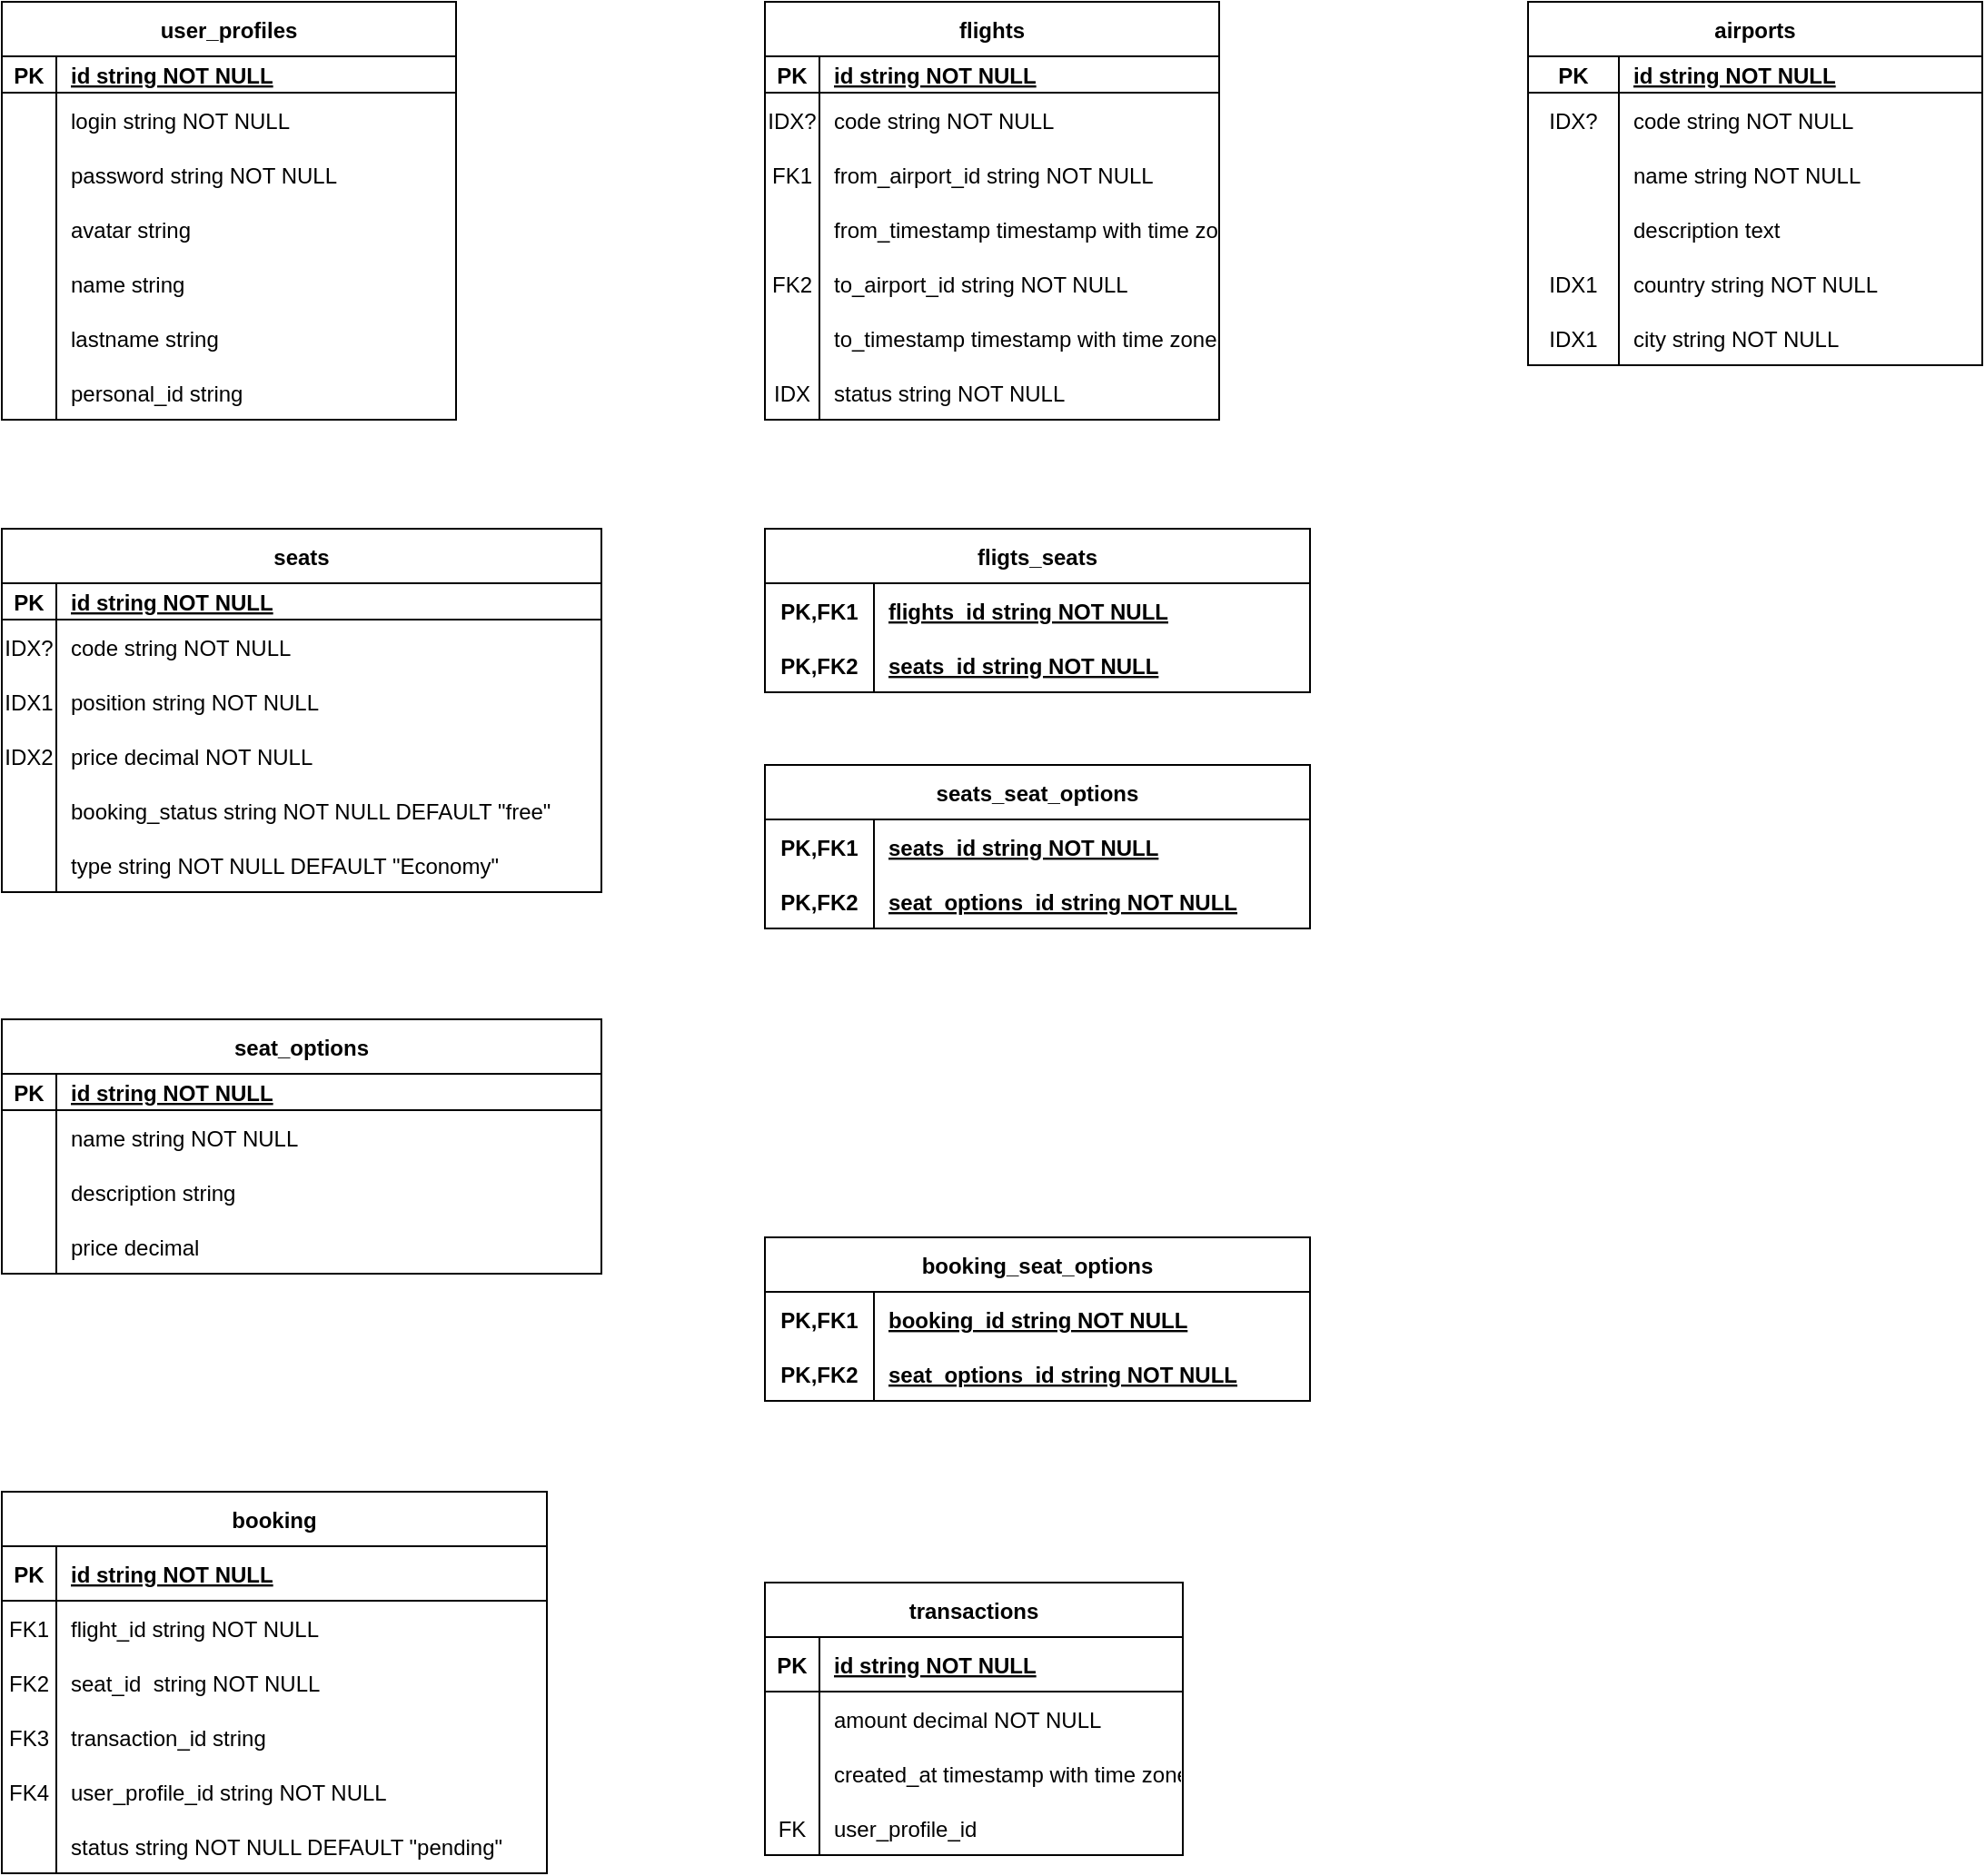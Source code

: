 <mxfile>
    <diagram name="Without relations" id="s016e2PxIgkRWfZZPfXT">
        <mxGraphModel dx="656" dy="481" grid="1" gridSize="10" guides="1" tooltips="1" connect="1" arrows="1" fold="1" page="1" pageScale="1" pageWidth="850" pageHeight="1100" math="0" shadow="0" extFonts="Permanent Marker^https://fonts.googleapis.com/css?family=Permanent+Marker">
            <root>
                <mxCell id="pZk6sI3UiPHPqT-6mPBr-0"/>
                <mxCell id="pZk6sI3UiPHPqT-6mPBr-1" parent="pZk6sI3UiPHPqT-6mPBr-0"/>
                <mxCell id="pZk6sI3UiPHPqT-6mPBr-2" value="user_profiles" style="shape=table;startSize=30;container=1;collapsible=1;childLayout=tableLayout;fixedRows=1;rowLines=0;fontStyle=1;align=center;resizeLast=1;" parent="pZk6sI3UiPHPqT-6mPBr-1" vertex="1">
                    <mxGeometry x="40" y="40" width="250" height="230" as="geometry">
                        <mxRectangle x="120" y="460" width="100" height="30" as="alternateBounds"/>
                    </mxGeometry>
                </mxCell>
                <mxCell id="pZk6sI3UiPHPqT-6mPBr-3" value="" style="shape=partialRectangle;collapsible=0;dropTarget=0;pointerEvents=0;fillColor=none;points=[[0,0.5],[1,0.5]];portConstraint=eastwest;top=0;left=0;right=0;bottom=1;" parent="pZk6sI3UiPHPqT-6mPBr-2" vertex="1">
                    <mxGeometry y="30" width="250" height="20" as="geometry"/>
                </mxCell>
                <mxCell id="pZk6sI3UiPHPqT-6mPBr-4" value="PK" style="shape=partialRectangle;overflow=hidden;connectable=0;fillColor=none;top=0;left=0;bottom=0;right=0;fontStyle=1;" parent="pZk6sI3UiPHPqT-6mPBr-3" vertex="1">
                    <mxGeometry width="30" height="20" as="geometry">
                        <mxRectangle width="30" height="20" as="alternateBounds"/>
                    </mxGeometry>
                </mxCell>
                <mxCell id="pZk6sI3UiPHPqT-6mPBr-5" value="id string NOT NULL " style="shape=partialRectangle;overflow=hidden;connectable=0;fillColor=none;top=0;left=0;bottom=0;right=0;align=left;spacingLeft=6;fontStyle=5;" parent="pZk6sI3UiPHPqT-6mPBr-3" vertex="1">
                    <mxGeometry x="30" width="220" height="20" as="geometry">
                        <mxRectangle width="220" height="20" as="alternateBounds"/>
                    </mxGeometry>
                </mxCell>
                <mxCell id="pZk6sI3UiPHPqT-6mPBr-6" value="" style="shape=partialRectangle;collapsible=0;dropTarget=0;pointerEvents=0;fillColor=none;points=[[0,0.5],[1,0.5]];portConstraint=eastwest;top=0;left=0;right=0;bottom=0;" parent="pZk6sI3UiPHPqT-6mPBr-2" vertex="1">
                    <mxGeometry y="50" width="250" height="30" as="geometry"/>
                </mxCell>
                <mxCell id="pZk6sI3UiPHPqT-6mPBr-7" value="" style="shape=partialRectangle;overflow=hidden;connectable=0;fillColor=none;top=0;left=0;bottom=0;right=0;" parent="pZk6sI3UiPHPqT-6mPBr-6" vertex="1">
                    <mxGeometry width="30" height="30" as="geometry">
                        <mxRectangle width="30" height="30" as="alternateBounds"/>
                    </mxGeometry>
                </mxCell>
                <mxCell id="pZk6sI3UiPHPqT-6mPBr-8" value="login string NOT NULL" style="shape=partialRectangle;overflow=hidden;connectable=0;fillColor=none;top=0;left=0;bottom=0;right=0;align=left;spacingLeft=6;" parent="pZk6sI3UiPHPqT-6mPBr-6" vertex="1">
                    <mxGeometry x="30" width="220" height="30" as="geometry">
                        <mxRectangle width="220" height="30" as="alternateBounds"/>
                    </mxGeometry>
                </mxCell>
                <mxCell id="pZk6sI3UiPHPqT-6mPBr-9" value="" style="shape=partialRectangle;collapsible=0;dropTarget=0;pointerEvents=0;fillColor=none;points=[[0,0.5],[1,0.5]];portConstraint=eastwest;top=0;left=0;right=0;bottom=0;" parent="pZk6sI3UiPHPqT-6mPBr-2" vertex="1">
                    <mxGeometry y="80" width="250" height="30" as="geometry"/>
                </mxCell>
                <mxCell id="pZk6sI3UiPHPqT-6mPBr-10" value="" style="shape=partialRectangle;overflow=hidden;connectable=0;fillColor=none;top=0;left=0;bottom=0;right=0;" parent="pZk6sI3UiPHPqT-6mPBr-9" vertex="1">
                    <mxGeometry width="30" height="30" as="geometry">
                        <mxRectangle width="30" height="30" as="alternateBounds"/>
                    </mxGeometry>
                </mxCell>
                <mxCell id="pZk6sI3UiPHPqT-6mPBr-11" value="password string NOT NULL" style="shape=partialRectangle;overflow=hidden;connectable=0;fillColor=none;top=0;left=0;bottom=0;right=0;align=left;spacingLeft=6;" parent="pZk6sI3UiPHPqT-6mPBr-9" vertex="1">
                    <mxGeometry x="30" width="220" height="30" as="geometry">
                        <mxRectangle width="220" height="30" as="alternateBounds"/>
                    </mxGeometry>
                </mxCell>
                <mxCell id="pZk6sI3UiPHPqT-6mPBr-12" value="" style="shape=partialRectangle;collapsible=0;dropTarget=0;pointerEvents=0;fillColor=none;points=[[0,0.5],[1,0.5]];portConstraint=eastwest;top=0;left=0;right=0;bottom=0;" parent="pZk6sI3UiPHPqT-6mPBr-2" vertex="1">
                    <mxGeometry y="110" width="250" height="30" as="geometry"/>
                </mxCell>
                <mxCell id="pZk6sI3UiPHPqT-6mPBr-13" value="" style="shape=partialRectangle;overflow=hidden;connectable=0;fillColor=none;top=0;left=0;bottom=0;right=0;" parent="pZk6sI3UiPHPqT-6mPBr-12" vertex="1">
                    <mxGeometry width="30" height="30" as="geometry">
                        <mxRectangle width="30" height="30" as="alternateBounds"/>
                    </mxGeometry>
                </mxCell>
                <mxCell id="pZk6sI3UiPHPqT-6mPBr-14" value="avatar string" style="shape=partialRectangle;overflow=hidden;connectable=0;fillColor=none;top=0;left=0;bottom=0;right=0;align=left;spacingLeft=6;" parent="pZk6sI3UiPHPqT-6mPBr-12" vertex="1">
                    <mxGeometry x="30" width="220" height="30" as="geometry">
                        <mxRectangle width="220" height="30" as="alternateBounds"/>
                    </mxGeometry>
                </mxCell>
                <mxCell id="pZk6sI3UiPHPqT-6mPBr-15" value="" style="shape=partialRectangle;collapsible=0;dropTarget=0;pointerEvents=0;fillColor=none;points=[[0,0.5],[1,0.5]];portConstraint=eastwest;top=0;left=0;right=0;bottom=0;" parent="pZk6sI3UiPHPqT-6mPBr-2" vertex="1">
                    <mxGeometry y="140" width="250" height="30" as="geometry"/>
                </mxCell>
                <mxCell id="pZk6sI3UiPHPqT-6mPBr-16" value="" style="shape=partialRectangle;overflow=hidden;connectable=0;fillColor=none;top=0;left=0;bottom=0;right=0;" parent="pZk6sI3UiPHPqT-6mPBr-15" vertex="1">
                    <mxGeometry width="30" height="30" as="geometry">
                        <mxRectangle width="30" height="30" as="alternateBounds"/>
                    </mxGeometry>
                </mxCell>
                <mxCell id="pZk6sI3UiPHPqT-6mPBr-17" value="name string" style="shape=partialRectangle;overflow=hidden;connectable=0;fillColor=none;top=0;left=0;bottom=0;right=0;align=left;spacingLeft=6;" parent="pZk6sI3UiPHPqT-6mPBr-15" vertex="1">
                    <mxGeometry x="30" width="220" height="30" as="geometry">
                        <mxRectangle width="220" height="30" as="alternateBounds"/>
                    </mxGeometry>
                </mxCell>
                <mxCell id="pZk6sI3UiPHPqT-6mPBr-18" value="" style="shape=partialRectangle;collapsible=0;dropTarget=0;pointerEvents=0;fillColor=none;points=[[0,0.5],[1,0.5]];portConstraint=eastwest;top=0;left=0;right=0;bottom=0;" parent="pZk6sI3UiPHPqT-6mPBr-2" vertex="1">
                    <mxGeometry y="170" width="250" height="30" as="geometry"/>
                </mxCell>
                <mxCell id="pZk6sI3UiPHPqT-6mPBr-19" value="" style="shape=partialRectangle;overflow=hidden;connectable=0;fillColor=none;top=0;left=0;bottom=0;right=0;" parent="pZk6sI3UiPHPqT-6mPBr-18" vertex="1">
                    <mxGeometry width="30" height="30" as="geometry">
                        <mxRectangle width="30" height="30" as="alternateBounds"/>
                    </mxGeometry>
                </mxCell>
                <mxCell id="pZk6sI3UiPHPqT-6mPBr-20" value="lastname string" style="shape=partialRectangle;overflow=hidden;connectable=0;fillColor=none;top=0;left=0;bottom=0;right=0;align=left;spacingLeft=6;" parent="pZk6sI3UiPHPqT-6mPBr-18" vertex="1">
                    <mxGeometry x="30" width="220" height="30" as="geometry">
                        <mxRectangle width="220" height="30" as="alternateBounds"/>
                    </mxGeometry>
                </mxCell>
                <mxCell id="pZk6sI3UiPHPqT-6mPBr-21" value="" style="shape=partialRectangle;collapsible=0;dropTarget=0;pointerEvents=0;fillColor=none;points=[[0,0.5],[1,0.5]];portConstraint=eastwest;top=0;left=0;right=0;bottom=0;" parent="pZk6sI3UiPHPqT-6mPBr-2" vertex="1">
                    <mxGeometry y="200" width="250" height="30" as="geometry"/>
                </mxCell>
                <mxCell id="pZk6sI3UiPHPqT-6mPBr-22" value="" style="shape=partialRectangle;overflow=hidden;connectable=0;fillColor=none;top=0;left=0;bottom=0;right=0;" parent="pZk6sI3UiPHPqT-6mPBr-21" vertex="1">
                    <mxGeometry width="30" height="30" as="geometry">
                        <mxRectangle width="30" height="30" as="alternateBounds"/>
                    </mxGeometry>
                </mxCell>
                <mxCell id="pZk6sI3UiPHPqT-6mPBr-23" value="personal_id string" style="shape=partialRectangle;overflow=hidden;connectable=0;fillColor=none;top=0;left=0;bottom=0;right=0;align=left;spacingLeft=6;" parent="pZk6sI3UiPHPqT-6mPBr-21" vertex="1">
                    <mxGeometry x="30" width="220" height="30" as="geometry">
                        <mxRectangle width="220" height="30" as="alternateBounds"/>
                    </mxGeometry>
                </mxCell>
                <mxCell id="pZk6sI3UiPHPqT-6mPBr-24" value="flights" style="shape=table;startSize=30;container=1;collapsible=1;childLayout=tableLayout;fixedRows=1;rowLines=0;fontStyle=1;align=center;resizeLast=1;" parent="pZk6sI3UiPHPqT-6mPBr-1" vertex="1">
                    <mxGeometry x="460" y="40" width="250" height="230" as="geometry">
                        <mxRectangle x="120" y="460" width="100" height="30" as="alternateBounds"/>
                    </mxGeometry>
                </mxCell>
                <mxCell id="pZk6sI3UiPHPqT-6mPBr-25" value="" style="shape=partialRectangle;collapsible=0;dropTarget=0;pointerEvents=0;fillColor=none;points=[[0,0.5],[1,0.5]];portConstraint=eastwest;top=0;left=0;right=0;bottom=1;" parent="pZk6sI3UiPHPqT-6mPBr-24" vertex="1">
                    <mxGeometry y="30" width="250" height="20" as="geometry"/>
                </mxCell>
                <mxCell id="pZk6sI3UiPHPqT-6mPBr-26" value="PK" style="shape=partialRectangle;overflow=hidden;connectable=0;fillColor=none;top=0;left=0;bottom=0;right=0;fontStyle=1;" parent="pZk6sI3UiPHPqT-6mPBr-25" vertex="1">
                    <mxGeometry width="30" height="20" as="geometry">
                        <mxRectangle width="30" height="20" as="alternateBounds"/>
                    </mxGeometry>
                </mxCell>
                <mxCell id="pZk6sI3UiPHPqT-6mPBr-27" value="id string NOT NULL " style="shape=partialRectangle;overflow=hidden;connectable=0;fillColor=none;top=0;left=0;bottom=0;right=0;align=left;spacingLeft=6;fontStyle=5;" parent="pZk6sI3UiPHPqT-6mPBr-25" vertex="1">
                    <mxGeometry x="30" width="220" height="20" as="geometry">
                        <mxRectangle width="220" height="20" as="alternateBounds"/>
                    </mxGeometry>
                </mxCell>
                <mxCell id="pZk6sI3UiPHPqT-6mPBr-28" value="" style="shape=partialRectangle;collapsible=0;dropTarget=0;pointerEvents=0;fillColor=none;points=[[0,0.5],[1,0.5]];portConstraint=eastwest;top=0;left=0;right=0;bottom=0;" parent="pZk6sI3UiPHPqT-6mPBr-24" vertex="1">
                    <mxGeometry y="50" width="250" height="30" as="geometry"/>
                </mxCell>
                <mxCell id="pZk6sI3UiPHPqT-6mPBr-29" value="IDX?" style="shape=partialRectangle;overflow=hidden;connectable=0;fillColor=none;top=0;left=0;bottom=0;right=0;" parent="pZk6sI3UiPHPqT-6mPBr-28" vertex="1">
                    <mxGeometry width="30" height="30" as="geometry">
                        <mxRectangle width="30" height="30" as="alternateBounds"/>
                    </mxGeometry>
                </mxCell>
                <mxCell id="pZk6sI3UiPHPqT-6mPBr-30" value="code string NOT NULL" style="shape=partialRectangle;overflow=hidden;connectable=0;fillColor=none;top=0;left=0;bottom=0;right=0;align=left;spacingLeft=6;" parent="pZk6sI3UiPHPqT-6mPBr-28" vertex="1">
                    <mxGeometry x="30" width="220" height="30" as="geometry">
                        <mxRectangle width="220" height="30" as="alternateBounds"/>
                    </mxGeometry>
                </mxCell>
                <mxCell id="pZk6sI3UiPHPqT-6mPBr-31" value="" style="shape=partialRectangle;collapsible=0;dropTarget=0;pointerEvents=0;fillColor=none;points=[[0,0.5],[1,0.5]];portConstraint=eastwest;top=0;left=0;right=0;bottom=0;" parent="pZk6sI3UiPHPqT-6mPBr-24" vertex="1">
                    <mxGeometry y="80" width="250" height="30" as="geometry"/>
                </mxCell>
                <mxCell id="pZk6sI3UiPHPqT-6mPBr-32" value="FK1" style="shape=partialRectangle;overflow=hidden;connectable=0;fillColor=none;top=0;left=0;bottom=0;right=0;" parent="pZk6sI3UiPHPqT-6mPBr-31" vertex="1">
                    <mxGeometry width="30" height="30" as="geometry">
                        <mxRectangle width="30" height="30" as="alternateBounds"/>
                    </mxGeometry>
                </mxCell>
                <mxCell id="pZk6sI3UiPHPqT-6mPBr-33" value="from_airport_id string NOT NULL" style="shape=partialRectangle;overflow=hidden;connectable=0;fillColor=none;top=0;left=0;bottom=0;right=0;align=left;spacingLeft=6;" parent="pZk6sI3UiPHPqT-6mPBr-31" vertex="1">
                    <mxGeometry x="30" width="220" height="30" as="geometry">
                        <mxRectangle width="220" height="30" as="alternateBounds"/>
                    </mxGeometry>
                </mxCell>
                <mxCell id="pZk6sI3UiPHPqT-6mPBr-34" value="" style="shape=partialRectangle;collapsible=0;dropTarget=0;pointerEvents=0;fillColor=none;points=[[0,0.5],[1,0.5]];portConstraint=eastwest;top=0;left=0;right=0;bottom=0;" parent="pZk6sI3UiPHPqT-6mPBr-24" vertex="1">
                    <mxGeometry y="110" width="250" height="30" as="geometry"/>
                </mxCell>
                <mxCell id="pZk6sI3UiPHPqT-6mPBr-35" value="" style="shape=partialRectangle;overflow=hidden;connectable=0;fillColor=none;top=0;left=0;bottom=0;right=0;" parent="pZk6sI3UiPHPqT-6mPBr-34" vertex="1">
                    <mxGeometry width="30" height="30" as="geometry">
                        <mxRectangle width="30" height="30" as="alternateBounds"/>
                    </mxGeometry>
                </mxCell>
                <mxCell id="pZk6sI3UiPHPqT-6mPBr-36" value="from_timestamp timestamp with time zone NOT NULL DEFAULT LOCALTIMESTAMP" style="shape=partialRectangle;overflow=hidden;connectable=0;fillColor=none;top=0;left=0;bottom=0;right=0;align=left;spacingLeft=6;" parent="pZk6sI3UiPHPqT-6mPBr-34" vertex="1">
                    <mxGeometry x="30" width="220" height="30" as="geometry">
                        <mxRectangle width="220" height="30" as="alternateBounds"/>
                    </mxGeometry>
                </mxCell>
                <mxCell id="pZk6sI3UiPHPqT-6mPBr-37" value="" style="shape=partialRectangle;collapsible=0;dropTarget=0;pointerEvents=0;fillColor=none;points=[[0,0.5],[1,0.5]];portConstraint=eastwest;top=0;left=0;right=0;bottom=0;" parent="pZk6sI3UiPHPqT-6mPBr-24" vertex="1">
                    <mxGeometry y="140" width="250" height="30" as="geometry"/>
                </mxCell>
                <mxCell id="pZk6sI3UiPHPqT-6mPBr-38" value="FK2" style="shape=partialRectangle;overflow=hidden;connectable=0;fillColor=none;top=0;left=0;bottom=0;right=0;" parent="pZk6sI3UiPHPqT-6mPBr-37" vertex="1">
                    <mxGeometry width="30" height="30" as="geometry">
                        <mxRectangle width="30" height="30" as="alternateBounds"/>
                    </mxGeometry>
                </mxCell>
                <mxCell id="pZk6sI3UiPHPqT-6mPBr-39" value="to_airport_id string NOT NULL" style="shape=partialRectangle;overflow=hidden;connectable=0;fillColor=none;top=0;left=0;bottom=0;right=0;align=left;spacingLeft=6;" parent="pZk6sI3UiPHPqT-6mPBr-37" vertex="1">
                    <mxGeometry x="30" width="220" height="30" as="geometry">
                        <mxRectangle width="220" height="30" as="alternateBounds"/>
                    </mxGeometry>
                </mxCell>
                <mxCell id="pZk6sI3UiPHPqT-6mPBr-40" value="" style="shape=partialRectangle;collapsible=0;dropTarget=0;pointerEvents=0;fillColor=none;points=[[0,0.5],[1,0.5]];portConstraint=eastwest;top=0;left=0;right=0;bottom=0;" parent="pZk6sI3UiPHPqT-6mPBr-24" vertex="1">
                    <mxGeometry y="170" width="250" height="30" as="geometry"/>
                </mxCell>
                <mxCell id="pZk6sI3UiPHPqT-6mPBr-41" value="" style="shape=partialRectangle;overflow=hidden;connectable=0;fillColor=none;top=0;left=0;bottom=0;right=0;" parent="pZk6sI3UiPHPqT-6mPBr-40" vertex="1">
                    <mxGeometry width="30" height="30" as="geometry">
                        <mxRectangle width="30" height="30" as="alternateBounds"/>
                    </mxGeometry>
                </mxCell>
                <mxCell id="pZk6sI3UiPHPqT-6mPBr-42" value="to_timestamp timestamp with time zone NOT NULL DEFAULT LOCALTIMESTAMP" style="shape=partialRectangle;overflow=hidden;connectable=0;fillColor=none;top=0;left=0;bottom=0;right=0;align=left;spacingLeft=6;" parent="pZk6sI3UiPHPqT-6mPBr-40" vertex="1">
                    <mxGeometry x="30" width="220" height="30" as="geometry">
                        <mxRectangle width="220" height="30" as="alternateBounds"/>
                    </mxGeometry>
                </mxCell>
                <mxCell id="pZk6sI3UiPHPqT-6mPBr-43" value="" style="shape=partialRectangle;collapsible=0;dropTarget=0;pointerEvents=0;fillColor=none;points=[[0,0.5],[1,0.5]];portConstraint=eastwest;top=0;left=0;right=0;bottom=0;" parent="pZk6sI3UiPHPqT-6mPBr-24" vertex="1">
                    <mxGeometry y="200" width="250" height="30" as="geometry"/>
                </mxCell>
                <mxCell id="pZk6sI3UiPHPqT-6mPBr-44" value="IDX" style="shape=partialRectangle;overflow=hidden;connectable=0;fillColor=none;top=0;left=0;bottom=0;right=0;" parent="pZk6sI3UiPHPqT-6mPBr-43" vertex="1">
                    <mxGeometry width="30" height="30" as="geometry">
                        <mxRectangle width="30" height="30" as="alternateBounds"/>
                    </mxGeometry>
                </mxCell>
                <mxCell id="pZk6sI3UiPHPqT-6mPBr-45" value="status string NOT NULL" style="shape=partialRectangle;overflow=hidden;connectable=0;fillColor=none;top=0;left=0;bottom=0;right=0;align=left;spacingLeft=6;" parent="pZk6sI3UiPHPqT-6mPBr-43" vertex="1">
                    <mxGeometry x="30" width="220" height="30" as="geometry">
                        <mxRectangle width="220" height="30" as="alternateBounds"/>
                    </mxGeometry>
                </mxCell>
                <mxCell id="pZk6sI3UiPHPqT-6mPBr-46" value="seats" style="shape=table;startSize=30;container=1;collapsible=1;childLayout=tableLayout;fixedRows=1;rowLines=0;fontStyle=1;align=center;resizeLast=1;" parent="pZk6sI3UiPHPqT-6mPBr-1" vertex="1">
                    <mxGeometry x="40" y="330" width="330" height="200" as="geometry">
                        <mxRectangle x="120" y="460" width="100" height="30" as="alternateBounds"/>
                    </mxGeometry>
                </mxCell>
                <mxCell id="pZk6sI3UiPHPqT-6mPBr-47" value="" style="shape=partialRectangle;collapsible=0;dropTarget=0;pointerEvents=0;fillColor=none;points=[[0,0.5],[1,0.5]];portConstraint=eastwest;top=0;left=0;right=0;bottom=1;" parent="pZk6sI3UiPHPqT-6mPBr-46" vertex="1">
                    <mxGeometry y="30" width="330" height="20" as="geometry"/>
                </mxCell>
                <mxCell id="pZk6sI3UiPHPqT-6mPBr-48" value="PK" style="shape=partialRectangle;overflow=hidden;connectable=0;fillColor=none;top=0;left=0;bottom=0;right=0;fontStyle=1;" parent="pZk6sI3UiPHPqT-6mPBr-47" vertex="1">
                    <mxGeometry width="30" height="20" as="geometry">
                        <mxRectangle width="30" height="20" as="alternateBounds"/>
                    </mxGeometry>
                </mxCell>
                <mxCell id="pZk6sI3UiPHPqT-6mPBr-49" value="id string NOT NULL " style="shape=partialRectangle;overflow=hidden;connectable=0;fillColor=none;top=0;left=0;bottom=0;right=0;align=left;spacingLeft=6;fontStyle=5;" parent="pZk6sI3UiPHPqT-6mPBr-47" vertex="1">
                    <mxGeometry x="30" width="300" height="20" as="geometry">
                        <mxRectangle width="300" height="20" as="alternateBounds"/>
                    </mxGeometry>
                </mxCell>
                <mxCell id="pZk6sI3UiPHPqT-6mPBr-50" value="" style="shape=partialRectangle;collapsible=0;dropTarget=0;pointerEvents=0;fillColor=none;points=[[0,0.5],[1,0.5]];portConstraint=eastwest;top=0;left=0;right=0;bottom=0;" parent="pZk6sI3UiPHPqT-6mPBr-46" vertex="1">
                    <mxGeometry y="50" width="330" height="30" as="geometry"/>
                </mxCell>
                <mxCell id="pZk6sI3UiPHPqT-6mPBr-51" value="IDX?" style="shape=partialRectangle;overflow=hidden;connectable=0;fillColor=none;top=0;left=0;bottom=0;right=0;" parent="pZk6sI3UiPHPqT-6mPBr-50" vertex="1">
                    <mxGeometry width="30" height="30" as="geometry">
                        <mxRectangle width="30" height="30" as="alternateBounds"/>
                    </mxGeometry>
                </mxCell>
                <mxCell id="pZk6sI3UiPHPqT-6mPBr-52" value="code string NOT NULL" style="shape=partialRectangle;overflow=hidden;connectable=0;fillColor=none;top=0;left=0;bottom=0;right=0;align=left;spacingLeft=6;" parent="pZk6sI3UiPHPqT-6mPBr-50" vertex="1">
                    <mxGeometry x="30" width="300" height="30" as="geometry">
                        <mxRectangle width="300" height="30" as="alternateBounds"/>
                    </mxGeometry>
                </mxCell>
                <mxCell id="pZk6sI3UiPHPqT-6mPBr-53" value="" style="shape=partialRectangle;collapsible=0;dropTarget=0;pointerEvents=0;fillColor=none;points=[[0,0.5],[1,0.5]];portConstraint=eastwest;top=0;left=0;right=0;bottom=0;" parent="pZk6sI3UiPHPqT-6mPBr-46" vertex="1">
                    <mxGeometry y="80" width="330" height="30" as="geometry"/>
                </mxCell>
                <mxCell id="pZk6sI3UiPHPqT-6mPBr-54" value="IDX1" style="shape=partialRectangle;overflow=hidden;connectable=0;fillColor=none;top=0;left=0;bottom=0;right=0;" parent="pZk6sI3UiPHPqT-6mPBr-53" vertex="1">
                    <mxGeometry width="30" height="30" as="geometry">
                        <mxRectangle width="30" height="30" as="alternateBounds"/>
                    </mxGeometry>
                </mxCell>
                <mxCell id="pZk6sI3UiPHPqT-6mPBr-55" value="position string NOT NULL" style="shape=partialRectangle;overflow=hidden;connectable=0;fillColor=none;top=0;left=0;bottom=0;right=0;align=left;spacingLeft=6;" parent="pZk6sI3UiPHPqT-6mPBr-53" vertex="1">
                    <mxGeometry x="30" width="300" height="30" as="geometry">
                        <mxRectangle width="300" height="30" as="alternateBounds"/>
                    </mxGeometry>
                </mxCell>
                <mxCell id="pZk6sI3UiPHPqT-6mPBr-56" value="" style="shape=partialRectangle;collapsible=0;dropTarget=0;pointerEvents=0;fillColor=none;points=[[0,0.5],[1,0.5]];portConstraint=eastwest;top=0;left=0;right=0;bottom=0;" parent="pZk6sI3UiPHPqT-6mPBr-46" vertex="1">
                    <mxGeometry y="110" width="330" height="30" as="geometry"/>
                </mxCell>
                <mxCell id="pZk6sI3UiPHPqT-6mPBr-57" value="IDX2" style="shape=partialRectangle;overflow=hidden;connectable=0;fillColor=none;top=0;left=0;bottom=0;right=0;" parent="pZk6sI3UiPHPqT-6mPBr-56" vertex="1">
                    <mxGeometry width="30" height="30" as="geometry">
                        <mxRectangle width="30" height="30" as="alternateBounds"/>
                    </mxGeometry>
                </mxCell>
                <mxCell id="pZk6sI3UiPHPqT-6mPBr-58" value="price decimal NOT NULL" style="shape=partialRectangle;overflow=hidden;connectable=0;fillColor=none;top=0;left=0;bottom=0;right=0;align=left;spacingLeft=6;" parent="pZk6sI3UiPHPqT-6mPBr-56" vertex="1">
                    <mxGeometry x="30" width="300" height="30" as="geometry">
                        <mxRectangle width="300" height="30" as="alternateBounds"/>
                    </mxGeometry>
                </mxCell>
                <mxCell id="pZk6sI3UiPHPqT-6mPBr-59" value="" style="shape=partialRectangle;collapsible=0;dropTarget=0;pointerEvents=0;fillColor=none;points=[[0,0.5],[1,0.5]];portConstraint=eastwest;top=0;left=0;right=0;bottom=0;" parent="pZk6sI3UiPHPqT-6mPBr-46" vertex="1">
                    <mxGeometry y="140" width="330" height="30" as="geometry"/>
                </mxCell>
                <mxCell id="pZk6sI3UiPHPqT-6mPBr-60" value="" style="shape=partialRectangle;overflow=hidden;connectable=0;fillColor=none;top=0;left=0;bottom=0;right=0;" parent="pZk6sI3UiPHPqT-6mPBr-59" vertex="1">
                    <mxGeometry width="30" height="30" as="geometry">
                        <mxRectangle width="30" height="30" as="alternateBounds"/>
                    </mxGeometry>
                </mxCell>
                <mxCell id="pZk6sI3UiPHPqT-6mPBr-61" value="booking_status string NOT NULL DEFAULT &quot;free&quot;" style="shape=partialRectangle;overflow=hidden;connectable=0;fillColor=none;top=0;left=0;bottom=0;right=0;align=left;spacingLeft=6;" parent="pZk6sI3UiPHPqT-6mPBr-59" vertex="1">
                    <mxGeometry x="30" width="300" height="30" as="geometry">
                        <mxRectangle width="300" height="30" as="alternateBounds"/>
                    </mxGeometry>
                </mxCell>
                <mxCell id="pZk6sI3UiPHPqT-6mPBr-62" value="" style="shape=partialRectangle;collapsible=0;dropTarget=0;pointerEvents=0;fillColor=none;points=[[0,0.5],[1,0.5]];portConstraint=eastwest;top=0;left=0;right=0;bottom=0;" parent="pZk6sI3UiPHPqT-6mPBr-46" vertex="1">
                    <mxGeometry y="170" width="330" height="30" as="geometry"/>
                </mxCell>
                <mxCell id="pZk6sI3UiPHPqT-6mPBr-63" value="" style="shape=partialRectangle;overflow=hidden;connectable=0;fillColor=none;top=0;left=0;bottom=0;right=0;" parent="pZk6sI3UiPHPqT-6mPBr-62" vertex="1">
                    <mxGeometry width="30" height="30" as="geometry">
                        <mxRectangle width="30" height="30" as="alternateBounds"/>
                    </mxGeometry>
                </mxCell>
                <mxCell id="pZk6sI3UiPHPqT-6mPBr-64" value="type string NOT NULL DEFAULT &quot;Economy&quot;" style="shape=partialRectangle;overflow=hidden;connectable=0;fillColor=none;top=0;left=0;bottom=0;right=0;align=left;spacingLeft=6;" parent="pZk6sI3UiPHPqT-6mPBr-62" vertex="1">
                    <mxGeometry x="30" width="300" height="30" as="geometry">
                        <mxRectangle width="300" height="30" as="alternateBounds"/>
                    </mxGeometry>
                </mxCell>
                <mxCell id="pZk6sI3UiPHPqT-6mPBr-65" value="seat_options" style="shape=table;startSize=30;container=1;collapsible=1;childLayout=tableLayout;fixedRows=1;rowLines=0;fontStyle=1;align=center;resizeLast=1;" parent="pZk6sI3UiPHPqT-6mPBr-1" vertex="1">
                    <mxGeometry x="40" y="600" width="330" height="140" as="geometry">
                        <mxRectangle x="120" y="460" width="100" height="30" as="alternateBounds"/>
                    </mxGeometry>
                </mxCell>
                <mxCell id="pZk6sI3UiPHPqT-6mPBr-66" value="" style="shape=partialRectangle;collapsible=0;dropTarget=0;pointerEvents=0;fillColor=none;points=[[0,0.5],[1,0.5]];portConstraint=eastwest;top=0;left=0;right=0;bottom=1;" parent="pZk6sI3UiPHPqT-6mPBr-65" vertex="1">
                    <mxGeometry y="30" width="330" height="20" as="geometry"/>
                </mxCell>
                <mxCell id="pZk6sI3UiPHPqT-6mPBr-67" value="PK" style="shape=partialRectangle;overflow=hidden;connectable=0;fillColor=none;top=0;left=0;bottom=0;right=0;fontStyle=1;" parent="pZk6sI3UiPHPqT-6mPBr-66" vertex="1">
                    <mxGeometry width="30" height="20" as="geometry">
                        <mxRectangle width="30" height="20" as="alternateBounds"/>
                    </mxGeometry>
                </mxCell>
                <mxCell id="pZk6sI3UiPHPqT-6mPBr-68" value="id string NOT NULL " style="shape=partialRectangle;overflow=hidden;connectable=0;fillColor=none;top=0;left=0;bottom=0;right=0;align=left;spacingLeft=6;fontStyle=5;" parent="pZk6sI3UiPHPqT-6mPBr-66" vertex="1">
                    <mxGeometry x="30" width="300" height="20" as="geometry">
                        <mxRectangle width="300" height="20" as="alternateBounds"/>
                    </mxGeometry>
                </mxCell>
                <mxCell id="pZk6sI3UiPHPqT-6mPBr-69" value="" style="shape=partialRectangle;collapsible=0;dropTarget=0;pointerEvents=0;fillColor=none;points=[[0,0.5],[1,0.5]];portConstraint=eastwest;top=0;left=0;right=0;bottom=0;" parent="pZk6sI3UiPHPqT-6mPBr-65" vertex="1">
                    <mxGeometry y="50" width="330" height="30" as="geometry"/>
                </mxCell>
                <mxCell id="pZk6sI3UiPHPqT-6mPBr-70" value="" style="shape=partialRectangle;overflow=hidden;connectable=0;fillColor=none;top=0;left=0;bottom=0;right=0;" parent="pZk6sI3UiPHPqT-6mPBr-69" vertex="1">
                    <mxGeometry width="30" height="30" as="geometry">
                        <mxRectangle width="30" height="30" as="alternateBounds"/>
                    </mxGeometry>
                </mxCell>
                <mxCell id="pZk6sI3UiPHPqT-6mPBr-71" value="name string NOT NULL" style="shape=partialRectangle;overflow=hidden;connectable=0;fillColor=none;top=0;left=0;bottom=0;right=0;align=left;spacingLeft=6;" parent="pZk6sI3UiPHPqT-6mPBr-69" vertex="1">
                    <mxGeometry x="30" width="300" height="30" as="geometry">
                        <mxRectangle width="300" height="30" as="alternateBounds"/>
                    </mxGeometry>
                </mxCell>
                <mxCell id="pZk6sI3UiPHPqT-6mPBr-72" value="" style="shape=partialRectangle;collapsible=0;dropTarget=0;pointerEvents=0;fillColor=none;points=[[0,0.5],[1,0.5]];portConstraint=eastwest;top=0;left=0;right=0;bottom=0;" parent="pZk6sI3UiPHPqT-6mPBr-65" vertex="1">
                    <mxGeometry y="80" width="330" height="30" as="geometry"/>
                </mxCell>
                <mxCell id="pZk6sI3UiPHPqT-6mPBr-73" value="" style="shape=partialRectangle;overflow=hidden;connectable=0;fillColor=none;top=0;left=0;bottom=0;right=0;" parent="pZk6sI3UiPHPqT-6mPBr-72" vertex="1">
                    <mxGeometry width="30" height="30" as="geometry">
                        <mxRectangle width="30" height="30" as="alternateBounds"/>
                    </mxGeometry>
                </mxCell>
                <mxCell id="pZk6sI3UiPHPqT-6mPBr-74" value="description string" style="shape=partialRectangle;overflow=hidden;connectable=0;fillColor=none;top=0;left=0;bottom=0;right=0;align=left;spacingLeft=6;" parent="pZk6sI3UiPHPqT-6mPBr-72" vertex="1">
                    <mxGeometry x="30" width="300" height="30" as="geometry">
                        <mxRectangle width="300" height="30" as="alternateBounds"/>
                    </mxGeometry>
                </mxCell>
                <mxCell id="pZk6sI3UiPHPqT-6mPBr-75" value="" style="shape=partialRectangle;collapsible=0;dropTarget=0;pointerEvents=0;fillColor=none;points=[[0,0.5],[1,0.5]];portConstraint=eastwest;top=0;left=0;right=0;bottom=0;" parent="pZk6sI3UiPHPqT-6mPBr-65" vertex="1">
                    <mxGeometry y="110" width="330" height="30" as="geometry"/>
                </mxCell>
                <mxCell id="pZk6sI3UiPHPqT-6mPBr-76" value="" style="shape=partialRectangle;overflow=hidden;connectable=0;fillColor=none;top=0;left=0;bottom=0;right=0;" parent="pZk6sI3UiPHPqT-6mPBr-75" vertex="1">
                    <mxGeometry width="30" height="30" as="geometry">
                        <mxRectangle width="30" height="30" as="alternateBounds"/>
                    </mxGeometry>
                </mxCell>
                <mxCell id="pZk6sI3UiPHPqT-6mPBr-77" value="price decimal" style="shape=partialRectangle;overflow=hidden;connectable=0;fillColor=none;top=0;left=0;bottom=0;right=0;align=left;spacingLeft=6;" parent="pZk6sI3UiPHPqT-6mPBr-75" vertex="1">
                    <mxGeometry x="30" width="300" height="30" as="geometry">
                        <mxRectangle width="300" height="30" as="alternateBounds"/>
                    </mxGeometry>
                </mxCell>
                <mxCell id="pZk6sI3UiPHPqT-6mPBr-78" value="seats_seat_options" style="shape=table;startSize=30;container=1;collapsible=1;childLayout=tableLayout;fixedRows=1;rowLines=0;fontStyle=1;align=center;resizeLast=1;" parent="pZk6sI3UiPHPqT-6mPBr-1" vertex="1">
                    <mxGeometry x="460" y="460" width="300" height="90" as="geometry"/>
                </mxCell>
                <mxCell id="pZk6sI3UiPHPqT-6mPBr-79" value="" style="shape=tableRow;horizontal=0;startSize=0;swimlaneHead=0;swimlaneBody=0;fillColor=none;collapsible=0;dropTarget=0;points=[[0,0.5],[1,0.5]];portConstraint=eastwest;top=0;left=0;right=0;bottom=0;" parent="pZk6sI3UiPHPqT-6mPBr-78" vertex="1">
                    <mxGeometry y="30" width="300" height="30" as="geometry"/>
                </mxCell>
                <mxCell id="pZk6sI3UiPHPqT-6mPBr-80" value="PK,FK1" style="shape=partialRectangle;connectable=0;fillColor=none;top=0;left=0;bottom=0;right=0;fontStyle=1;overflow=hidden;" parent="pZk6sI3UiPHPqT-6mPBr-79" vertex="1">
                    <mxGeometry width="60" height="30" as="geometry">
                        <mxRectangle width="60" height="30" as="alternateBounds"/>
                    </mxGeometry>
                </mxCell>
                <mxCell id="pZk6sI3UiPHPqT-6mPBr-81" value="seats_id string NOT NULL" style="shape=partialRectangle;connectable=0;fillColor=none;top=0;left=0;bottom=0;right=0;align=left;spacingLeft=6;fontStyle=5;overflow=hidden;" parent="pZk6sI3UiPHPqT-6mPBr-79" vertex="1">
                    <mxGeometry x="60" width="240" height="30" as="geometry">
                        <mxRectangle width="240" height="30" as="alternateBounds"/>
                    </mxGeometry>
                </mxCell>
                <mxCell id="pZk6sI3UiPHPqT-6mPBr-82" value="" style="shape=tableRow;horizontal=0;startSize=0;swimlaneHead=0;swimlaneBody=0;fillColor=none;collapsible=0;dropTarget=0;points=[[0,0.5],[1,0.5]];portConstraint=eastwest;top=0;left=0;right=0;bottom=1;" parent="pZk6sI3UiPHPqT-6mPBr-78" vertex="1">
                    <mxGeometry y="60" width="300" height="30" as="geometry"/>
                </mxCell>
                <mxCell id="pZk6sI3UiPHPqT-6mPBr-83" value="PK,FK2" style="shape=partialRectangle;connectable=0;fillColor=none;top=0;left=0;bottom=0;right=0;fontStyle=1;overflow=hidden;" parent="pZk6sI3UiPHPqT-6mPBr-82" vertex="1">
                    <mxGeometry width="60" height="30" as="geometry">
                        <mxRectangle width="60" height="30" as="alternateBounds"/>
                    </mxGeometry>
                </mxCell>
                <mxCell id="pZk6sI3UiPHPqT-6mPBr-84" value="seat_options_id string NOT NULL" style="shape=partialRectangle;connectable=0;fillColor=none;top=0;left=0;bottom=0;right=0;align=left;spacingLeft=6;fontStyle=5;overflow=hidden;" parent="pZk6sI3UiPHPqT-6mPBr-82" vertex="1">
                    <mxGeometry x="60" width="240" height="30" as="geometry">
                        <mxRectangle width="240" height="30" as="alternateBounds"/>
                    </mxGeometry>
                </mxCell>
                <mxCell id="pZk6sI3UiPHPqT-6mPBr-87" value="booking" style="shape=table;startSize=30;container=1;collapsible=1;childLayout=tableLayout;fixedRows=1;rowLines=0;fontStyle=1;align=center;resizeLast=1;" parent="pZk6sI3UiPHPqT-6mPBr-1" vertex="1">
                    <mxGeometry x="40" y="860" width="300" height="210" as="geometry"/>
                </mxCell>
                <mxCell id="pZk6sI3UiPHPqT-6mPBr-88" value="" style="shape=tableRow;horizontal=0;startSize=0;swimlaneHead=0;swimlaneBody=0;fillColor=none;collapsible=0;dropTarget=0;points=[[0,0.5],[1,0.5]];portConstraint=eastwest;top=0;left=0;right=0;bottom=1;" parent="pZk6sI3UiPHPqT-6mPBr-87" vertex="1">
                    <mxGeometry y="30" width="300" height="30" as="geometry"/>
                </mxCell>
                <mxCell id="pZk6sI3UiPHPqT-6mPBr-89" value="PK" style="shape=partialRectangle;connectable=0;fillColor=none;top=0;left=0;bottom=0;right=0;fontStyle=1;overflow=hidden;" parent="pZk6sI3UiPHPqT-6mPBr-88" vertex="1">
                    <mxGeometry width="30" height="30" as="geometry">
                        <mxRectangle width="30" height="30" as="alternateBounds"/>
                    </mxGeometry>
                </mxCell>
                <mxCell id="pZk6sI3UiPHPqT-6mPBr-90" value="id string NOT NULL" style="shape=partialRectangle;connectable=0;fillColor=none;top=0;left=0;bottom=0;right=0;align=left;spacingLeft=6;fontStyle=5;overflow=hidden;" parent="pZk6sI3UiPHPqT-6mPBr-88" vertex="1">
                    <mxGeometry x="30" width="270" height="30" as="geometry">
                        <mxRectangle width="270" height="30" as="alternateBounds"/>
                    </mxGeometry>
                </mxCell>
                <mxCell id="pZk6sI3UiPHPqT-6mPBr-91" value="" style="shape=tableRow;horizontal=0;startSize=0;swimlaneHead=0;swimlaneBody=0;fillColor=none;collapsible=0;dropTarget=0;points=[[0,0.5],[1,0.5]];portConstraint=eastwest;top=0;left=0;right=0;bottom=0;" parent="pZk6sI3UiPHPqT-6mPBr-87" vertex="1">
                    <mxGeometry y="60" width="300" height="30" as="geometry"/>
                </mxCell>
                <mxCell id="pZk6sI3UiPHPqT-6mPBr-92" value="FK1" style="shape=partialRectangle;connectable=0;fillColor=none;top=0;left=0;bottom=0;right=0;editable=1;overflow=hidden;" parent="pZk6sI3UiPHPqT-6mPBr-91" vertex="1">
                    <mxGeometry width="30" height="30" as="geometry">
                        <mxRectangle width="30" height="30" as="alternateBounds"/>
                    </mxGeometry>
                </mxCell>
                <mxCell id="pZk6sI3UiPHPqT-6mPBr-93" value="flight_id string NOT NULL" style="shape=partialRectangle;connectable=0;fillColor=none;top=0;left=0;bottom=0;right=0;align=left;spacingLeft=6;overflow=hidden;" parent="pZk6sI3UiPHPqT-6mPBr-91" vertex="1">
                    <mxGeometry x="30" width="270" height="30" as="geometry">
                        <mxRectangle width="270" height="30" as="alternateBounds"/>
                    </mxGeometry>
                </mxCell>
                <mxCell id="pZk6sI3UiPHPqT-6mPBr-94" value="" style="shape=tableRow;horizontal=0;startSize=0;swimlaneHead=0;swimlaneBody=0;fillColor=none;collapsible=0;dropTarget=0;points=[[0,0.5],[1,0.5]];portConstraint=eastwest;top=0;left=0;right=0;bottom=0;" parent="pZk6sI3UiPHPqT-6mPBr-87" vertex="1">
                    <mxGeometry y="90" width="300" height="30" as="geometry"/>
                </mxCell>
                <mxCell id="pZk6sI3UiPHPqT-6mPBr-95" value="FK2" style="shape=partialRectangle;connectable=0;fillColor=none;top=0;left=0;bottom=0;right=0;editable=1;overflow=hidden;" parent="pZk6sI3UiPHPqT-6mPBr-94" vertex="1">
                    <mxGeometry width="30" height="30" as="geometry">
                        <mxRectangle width="30" height="30" as="alternateBounds"/>
                    </mxGeometry>
                </mxCell>
                <mxCell id="pZk6sI3UiPHPqT-6mPBr-96" value="seat_id  string NOT NULL" style="shape=partialRectangle;connectable=0;fillColor=none;top=0;left=0;bottom=0;right=0;align=left;spacingLeft=6;overflow=hidden;" parent="pZk6sI3UiPHPqT-6mPBr-94" vertex="1">
                    <mxGeometry x="30" width="270" height="30" as="geometry">
                        <mxRectangle width="270" height="30" as="alternateBounds"/>
                    </mxGeometry>
                </mxCell>
                <mxCell id="pZk6sI3UiPHPqT-6mPBr-97" value="" style="shape=tableRow;horizontal=0;startSize=0;swimlaneHead=0;swimlaneBody=0;fillColor=none;collapsible=0;dropTarget=0;points=[[0,0.5],[1,0.5]];portConstraint=eastwest;top=0;left=0;right=0;bottom=0;" parent="pZk6sI3UiPHPqT-6mPBr-87" vertex="1">
                    <mxGeometry y="120" width="300" height="30" as="geometry"/>
                </mxCell>
                <mxCell id="pZk6sI3UiPHPqT-6mPBr-98" value="FK3" style="shape=partialRectangle;connectable=0;fillColor=none;top=0;left=0;bottom=0;right=0;editable=1;overflow=hidden;" parent="pZk6sI3UiPHPqT-6mPBr-97" vertex="1">
                    <mxGeometry width="30" height="30" as="geometry">
                        <mxRectangle width="30" height="30" as="alternateBounds"/>
                    </mxGeometry>
                </mxCell>
                <mxCell id="pZk6sI3UiPHPqT-6mPBr-99" value="transaction_id string" style="shape=partialRectangle;connectable=0;fillColor=none;top=0;left=0;bottom=0;right=0;align=left;spacingLeft=6;overflow=hidden;" parent="pZk6sI3UiPHPqT-6mPBr-97" vertex="1">
                    <mxGeometry x="30" width="270" height="30" as="geometry">
                        <mxRectangle width="270" height="30" as="alternateBounds"/>
                    </mxGeometry>
                </mxCell>
                <mxCell id="cIZ2HjYOKrV_53F5OBGw-1" value="" style="shape=tableRow;horizontal=0;startSize=0;swimlaneHead=0;swimlaneBody=0;fillColor=none;collapsible=0;dropTarget=0;points=[[0,0.5],[1,0.5]];portConstraint=eastwest;top=0;left=0;right=0;bottom=0;" parent="pZk6sI3UiPHPqT-6mPBr-87" vertex="1">
                    <mxGeometry y="150" width="300" height="30" as="geometry"/>
                </mxCell>
                <mxCell id="cIZ2HjYOKrV_53F5OBGw-2" value="FK4" style="shape=partialRectangle;connectable=0;fillColor=none;top=0;left=0;bottom=0;right=0;editable=1;overflow=hidden;" parent="cIZ2HjYOKrV_53F5OBGw-1" vertex="1">
                    <mxGeometry width="30" height="30" as="geometry">
                        <mxRectangle width="30" height="30" as="alternateBounds"/>
                    </mxGeometry>
                </mxCell>
                <mxCell id="cIZ2HjYOKrV_53F5OBGw-3" value="user_profile_id string NOT NULL" style="shape=partialRectangle;connectable=0;fillColor=none;top=0;left=0;bottom=0;right=0;align=left;spacingLeft=6;overflow=hidden;" parent="cIZ2HjYOKrV_53F5OBGw-1" vertex="1">
                    <mxGeometry x="30" width="270" height="30" as="geometry">
                        <mxRectangle width="270" height="30" as="alternateBounds"/>
                    </mxGeometry>
                </mxCell>
                <mxCell id="pZk6sI3UiPHPqT-6mPBr-100" value="" style="shape=tableRow;horizontal=0;startSize=0;swimlaneHead=0;swimlaneBody=0;fillColor=none;collapsible=0;dropTarget=0;points=[[0,0.5],[1,0.5]];portConstraint=eastwest;top=0;left=0;right=0;bottom=0;" parent="pZk6sI3UiPHPqT-6mPBr-87" vertex="1">
                    <mxGeometry y="180" width="300" height="30" as="geometry"/>
                </mxCell>
                <mxCell id="pZk6sI3UiPHPqT-6mPBr-101" value="" style="shape=partialRectangle;connectable=0;fillColor=none;top=0;left=0;bottom=0;right=0;editable=1;overflow=hidden;" parent="pZk6sI3UiPHPqT-6mPBr-100" vertex="1">
                    <mxGeometry width="30" height="30" as="geometry">
                        <mxRectangle width="30" height="30" as="alternateBounds"/>
                    </mxGeometry>
                </mxCell>
                <mxCell id="pZk6sI3UiPHPqT-6mPBr-102" value="status string NOT NULL DEFAULT &quot;pending&quot;" style="shape=partialRectangle;connectable=0;fillColor=none;top=0;left=0;bottom=0;right=0;align=left;spacingLeft=6;overflow=hidden;" parent="pZk6sI3UiPHPqT-6mPBr-100" vertex="1">
                    <mxGeometry x="30" width="270" height="30" as="geometry">
                        <mxRectangle width="270" height="30" as="alternateBounds"/>
                    </mxGeometry>
                </mxCell>
                <mxCell id="pZk6sI3UiPHPqT-6mPBr-103" value="booking_seat_options" style="shape=table;startSize=30;container=1;collapsible=1;childLayout=tableLayout;fixedRows=1;rowLines=0;fontStyle=1;align=center;resizeLast=1;" parent="pZk6sI3UiPHPqT-6mPBr-1" vertex="1">
                    <mxGeometry x="460" y="720" width="300" height="90" as="geometry"/>
                </mxCell>
                <mxCell id="pZk6sI3UiPHPqT-6mPBr-104" value="" style="shape=tableRow;horizontal=0;startSize=0;swimlaneHead=0;swimlaneBody=0;fillColor=none;collapsible=0;dropTarget=0;points=[[0,0.5],[1,0.5]];portConstraint=eastwest;top=0;left=0;right=0;bottom=0;" parent="pZk6sI3UiPHPqT-6mPBr-103" vertex="1">
                    <mxGeometry y="30" width="300" height="30" as="geometry"/>
                </mxCell>
                <mxCell id="pZk6sI3UiPHPqT-6mPBr-105" value="PK,FK1" style="shape=partialRectangle;connectable=0;fillColor=none;top=0;left=0;bottom=0;right=0;fontStyle=1;overflow=hidden;" parent="pZk6sI3UiPHPqT-6mPBr-104" vertex="1">
                    <mxGeometry width="60" height="30" as="geometry">
                        <mxRectangle width="60" height="30" as="alternateBounds"/>
                    </mxGeometry>
                </mxCell>
                <mxCell id="pZk6sI3UiPHPqT-6mPBr-106" value="booking_id string NOT NULL" style="shape=partialRectangle;connectable=0;fillColor=none;top=0;left=0;bottom=0;right=0;align=left;spacingLeft=6;fontStyle=5;overflow=hidden;" parent="pZk6sI3UiPHPqT-6mPBr-104" vertex="1">
                    <mxGeometry x="60" width="240" height="30" as="geometry">
                        <mxRectangle width="240" height="30" as="alternateBounds"/>
                    </mxGeometry>
                </mxCell>
                <mxCell id="pZk6sI3UiPHPqT-6mPBr-107" value="" style="shape=tableRow;horizontal=0;startSize=0;swimlaneHead=0;swimlaneBody=0;fillColor=none;collapsible=0;dropTarget=0;points=[[0,0.5],[1,0.5]];portConstraint=eastwest;top=0;left=0;right=0;bottom=1;" parent="pZk6sI3UiPHPqT-6mPBr-103" vertex="1">
                    <mxGeometry y="60" width="300" height="30" as="geometry"/>
                </mxCell>
                <mxCell id="pZk6sI3UiPHPqT-6mPBr-108" value="PK,FK2" style="shape=partialRectangle;connectable=0;fillColor=none;top=0;left=0;bottom=0;right=0;fontStyle=1;overflow=hidden;" parent="pZk6sI3UiPHPqT-6mPBr-107" vertex="1">
                    <mxGeometry width="60" height="30" as="geometry">
                        <mxRectangle width="60" height="30" as="alternateBounds"/>
                    </mxGeometry>
                </mxCell>
                <mxCell id="pZk6sI3UiPHPqT-6mPBr-109" value="seat_options_id string NOT NULL" style="shape=partialRectangle;connectable=0;fillColor=none;top=0;left=0;bottom=0;right=0;align=left;spacingLeft=6;fontStyle=5;overflow=hidden;" parent="pZk6sI3UiPHPqT-6mPBr-107" vertex="1">
                    <mxGeometry x="60" width="240" height="30" as="geometry">
                        <mxRectangle width="240" height="30" as="alternateBounds"/>
                    </mxGeometry>
                </mxCell>
                <mxCell id="pZk6sI3UiPHPqT-6mPBr-114" value="transactions" style="shape=table;startSize=30;container=1;collapsible=1;childLayout=tableLayout;fixedRows=1;rowLines=0;fontStyle=1;align=center;resizeLast=1;" parent="pZk6sI3UiPHPqT-6mPBr-1" vertex="1">
                    <mxGeometry x="460" y="910" width="230" height="150" as="geometry"/>
                </mxCell>
                <mxCell id="pZk6sI3UiPHPqT-6mPBr-115" value="" style="shape=tableRow;horizontal=0;startSize=0;swimlaneHead=0;swimlaneBody=0;fillColor=none;collapsible=0;dropTarget=0;points=[[0,0.5],[1,0.5]];portConstraint=eastwest;top=0;left=0;right=0;bottom=1;" parent="pZk6sI3UiPHPqT-6mPBr-114" vertex="1">
                    <mxGeometry y="30" width="230" height="30" as="geometry"/>
                </mxCell>
                <mxCell id="pZk6sI3UiPHPqT-6mPBr-116" value="PK" style="shape=partialRectangle;connectable=0;fillColor=none;top=0;left=0;bottom=0;right=0;fontStyle=1;overflow=hidden;" parent="pZk6sI3UiPHPqT-6mPBr-115" vertex="1">
                    <mxGeometry width="30" height="30" as="geometry">
                        <mxRectangle width="30" height="30" as="alternateBounds"/>
                    </mxGeometry>
                </mxCell>
                <mxCell id="pZk6sI3UiPHPqT-6mPBr-117" value="id string NOT NULL" style="shape=partialRectangle;connectable=0;fillColor=none;top=0;left=0;bottom=0;right=0;align=left;spacingLeft=6;fontStyle=5;overflow=hidden;" parent="pZk6sI3UiPHPqT-6mPBr-115" vertex="1">
                    <mxGeometry x="30" width="200" height="30" as="geometry">
                        <mxRectangle width="200" height="30" as="alternateBounds"/>
                    </mxGeometry>
                </mxCell>
                <mxCell id="pZk6sI3UiPHPqT-6mPBr-118" value="" style="shape=tableRow;horizontal=0;startSize=0;swimlaneHead=0;swimlaneBody=0;fillColor=none;collapsible=0;dropTarget=0;points=[[0,0.5],[1,0.5]];portConstraint=eastwest;top=0;left=0;right=0;bottom=0;" parent="pZk6sI3UiPHPqT-6mPBr-114" vertex="1">
                    <mxGeometry y="60" width="230" height="30" as="geometry"/>
                </mxCell>
                <mxCell id="pZk6sI3UiPHPqT-6mPBr-119" value="" style="shape=partialRectangle;connectable=0;fillColor=none;top=0;left=0;bottom=0;right=0;editable=1;overflow=hidden;" parent="pZk6sI3UiPHPqT-6mPBr-118" vertex="1">
                    <mxGeometry width="30" height="30" as="geometry">
                        <mxRectangle width="30" height="30" as="alternateBounds"/>
                    </mxGeometry>
                </mxCell>
                <mxCell id="pZk6sI3UiPHPqT-6mPBr-120" value="amount decimal NOT NULL" style="shape=partialRectangle;connectable=0;fillColor=none;top=0;left=0;bottom=0;right=0;align=left;spacingLeft=6;overflow=hidden;" parent="pZk6sI3UiPHPqT-6mPBr-118" vertex="1">
                    <mxGeometry x="30" width="200" height="30" as="geometry">
                        <mxRectangle width="200" height="30" as="alternateBounds"/>
                    </mxGeometry>
                </mxCell>
                <mxCell id="pZk6sI3UiPHPqT-6mPBr-121" value="" style="shape=tableRow;horizontal=0;startSize=0;swimlaneHead=0;swimlaneBody=0;fillColor=none;collapsible=0;dropTarget=0;points=[[0,0.5],[1,0.5]];portConstraint=eastwest;top=0;left=0;right=0;bottom=0;" parent="pZk6sI3UiPHPqT-6mPBr-114" vertex="1">
                    <mxGeometry y="90" width="230" height="30" as="geometry"/>
                </mxCell>
                <mxCell id="pZk6sI3UiPHPqT-6mPBr-122" value="" style="shape=partialRectangle;connectable=0;fillColor=none;top=0;left=0;bottom=0;right=0;editable=1;overflow=hidden;" parent="pZk6sI3UiPHPqT-6mPBr-121" vertex="1">
                    <mxGeometry width="30" height="30" as="geometry">
                        <mxRectangle width="30" height="30" as="alternateBounds"/>
                    </mxGeometry>
                </mxCell>
                <mxCell id="pZk6sI3UiPHPqT-6mPBr-123" value="created_at  timestamp with time zone NOT NULL DEFAULT LOCALTIMESTAMP" style="shape=partialRectangle;connectable=0;fillColor=none;top=0;left=0;bottom=0;right=0;align=left;spacingLeft=6;overflow=hidden;" parent="pZk6sI3UiPHPqT-6mPBr-121" vertex="1">
                    <mxGeometry x="30" width="200" height="30" as="geometry">
                        <mxRectangle width="200" height="30" as="alternateBounds"/>
                    </mxGeometry>
                </mxCell>
                <mxCell id="pZk6sI3UiPHPqT-6mPBr-124" value="" style="shape=tableRow;horizontal=0;startSize=0;swimlaneHead=0;swimlaneBody=0;fillColor=none;collapsible=0;dropTarget=0;points=[[0,0.5],[1,0.5]];portConstraint=eastwest;top=0;left=0;right=0;bottom=0;" parent="pZk6sI3UiPHPqT-6mPBr-114" vertex="1">
                    <mxGeometry y="120" width="230" height="30" as="geometry"/>
                </mxCell>
                <mxCell id="pZk6sI3UiPHPqT-6mPBr-125" value="FK" style="shape=partialRectangle;connectable=0;fillColor=none;top=0;left=0;bottom=0;right=0;editable=1;overflow=hidden;" parent="pZk6sI3UiPHPqT-6mPBr-124" vertex="1">
                    <mxGeometry width="30" height="30" as="geometry">
                        <mxRectangle width="30" height="30" as="alternateBounds"/>
                    </mxGeometry>
                </mxCell>
                <mxCell id="pZk6sI3UiPHPqT-6mPBr-126" value="user_profile_id" style="shape=partialRectangle;connectable=0;fillColor=none;top=0;left=0;bottom=0;right=0;align=left;spacingLeft=6;overflow=hidden;" parent="pZk6sI3UiPHPqT-6mPBr-124" vertex="1">
                    <mxGeometry x="30" width="200" height="30" as="geometry">
                        <mxRectangle width="200" height="30" as="alternateBounds"/>
                    </mxGeometry>
                </mxCell>
                <mxCell id="cIZ2HjYOKrV_53F5OBGw-7" value="airports" style="shape=table;startSize=30;container=1;collapsible=1;childLayout=tableLayout;fixedRows=1;rowLines=0;fontStyle=1;align=center;resizeLast=1;" parent="pZk6sI3UiPHPqT-6mPBr-1" vertex="1">
                    <mxGeometry x="880" y="40" width="250" height="200" as="geometry">
                        <mxRectangle x="120" y="460" width="100" height="30" as="alternateBounds"/>
                    </mxGeometry>
                </mxCell>
                <mxCell id="cIZ2HjYOKrV_53F5OBGw-8" value="" style="shape=partialRectangle;collapsible=0;dropTarget=0;pointerEvents=0;fillColor=none;points=[[0,0.5],[1,0.5]];portConstraint=eastwest;top=0;left=0;right=0;bottom=1;" parent="cIZ2HjYOKrV_53F5OBGw-7" vertex="1">
                    <mxGeometry y="30" width="250" height="20" as="geometry"/>
                </mxCell>
                <mxCell id="cIZ2HjYOKrV_53F5OBGw-9" value="PK" style="shape=partialRectangle;overflow=hidden;connectable=0;fillColor=none;top=0;left=0;bottom=0;right=0;fontStyle=1;" parent="cIZ2HjYOKrV_53F5OBGw-8" vertex="1">
                    <mxGeometry width="50" height="20" as="geometry">
                        <mxRectangle width="50" height="20" as="alternateBounds"/>
                    </mxGeometry>
                </mxCell>
                <mxCell id="cIZ2HjYOKrV_53F5OBGw-10" value="id string NOT NULL " style="shape=partialRectangle;overflow=hidden;connectable=0;fillColor=none;top=0;left=0;bottom=0;right=0;align=left;spacingLeft=6;fontStyle=5;" parent="cIZ2HjYOKrV_53F5OBGw-8" vertex="1">
                    <mxGeometry x="50" width="200" height="20" as="geometry">
                        <mxRectangle width="200" height="20" as="alternateBounds"/>
                    </mxGeometry>
                </mxCell>
                <mxCell id="cIZ2HjYOKrV_53F5OBGw-11" value="" style="shape=partialRectangle;collapsible=0;dropTarget=0;pointerEvents=0;fillColor=none;points=[[0,0.5],[1,0.5]];portConstraint=eastwest;top=0;left=0;right=0;bottom=0;" parent="cIZ2HjYOKrV_53F5OBGw-7" vertex="1">
                    <mxGeometry y="50" width="250" height="30" as="geometry"/>
                </mxCell>
                <mxCell id="cIZ2HjYOKrV_53F5OBGw-12" value="IDX?" style="shape=partialRectangle;overflow=hidden;connectable=0;fillColor=none;top=0;left=0;bottom=0;right=0;" parent="cIZ2HjYOKrV_53F5OBGw-11" vertex="1">
                    <mxGeometry width="50" height="30" as="geometry">
                        <mxRectangle width="50" height="30" as="alternateBounds"/>
                    </mxGeometry>
                </mxCell>
                <mxCell id="cIZ2HjYOKrV_53F5OBGw-13" value="code string NOT NULL" style="shape=partialRectangle;overflow=hidden;connectable=0;fillColor=none;top=0;left=0;bottom=0;right=0;align=left;spacingLeft=6;" parent="cIZ2HjYOKrV_53F5OBGw-11" vertex="1">
                    <mxGeometry x="50" width="200" height="30" as="geometry">
                        <mxRectangle width="200" height="30" as="alternateBounds"/>
                    </mxGeometry>
                </mxCell>
                <mxCell id="cIZ2HjYOKrV_53F5OBGw-14" value="" style="shape=partialRectangle;collapsible=0;dropTarget=0;pointerEvents=0;fillColor=none;points=[[0,0.5],[1,0.5]];portConstraint=eastwest;top=0;left=0;right=0;bottom=0;" parent="cIZ2HjYOKrV_53F5OBGw-7" vertex="1">
                    <mxGeometry y="80" width="250" height="30" as="geometry"/>
                </mxCell>
                <mxCell id="cIZ2HjYOKrV_53F5OBGw-15" value="" style="shape=partialRectangle;overflow=hidden;connectable=0;fillColor=none;top=0;left=0;bottom=0;right=0;" parent="cIZ2HjYOKrV_53F5OBGw-14" vertex="1">
                    <mxGeometry width="50" height="30" as="geometry">
                        <mxRectangle width="50" height="30" as="alternateBounds"/>
                    </mxGeometry>
                </mxCell>
                <mxCell id="cIZ2HjYOKrV_53F5OBGw-16" value="name string NOT NULL" style="shape=partialRectangle;overflow=hidden;connectable=0;fillColor=none;top=0;left=0;bottom=0;right=0;align=left;spacingLeft=6;" parent="cIZ2HjYOKrV_53F5OBGw-14" vertex="1">
                    <mxGeometry x="50" width="200" height="30" as="geometry">
                        <mxRectangle width="200" height="30" as="alternateBounds"/>
                    </mxGeometry>
                </mxCell>
                <mxCell id="cIZ2HjYOKrV_53F5OBGw-17" value="" style="shape=partialRectangle;collapsible=0;dropTarget=0;pointerEvents=0;fillColor=none;points=[[0,0.5],[1,0.5]];portConstraint=eastwest;top=0;left=0;right=0;bottom=0;" parent="cIZ2HjYOKrV_53F5OBGw-7" vertex="1">
                    <mxGeometry y="110" width="250" height="30" as="geometry"/>
                </mxCell>
                <mxCell id="cIZ2HjYOKrV_53F5OBGw-18" value="" style="shape=partialRectangle;overflow=hidden;connectable=0;fillColor=none;top=0;left=0;bottom=0;right=0;" parent="cIZ2HjYOKrV_53F5OBGw-17" vertex="1">
                    <mxGeometry width="50" height="30" as="geometry">
                        <mxRectangle width="50" height="30" as="alternateBounds"/>
                    </mxGeometry>
                </mxCell>
                <mxCell id="cIZ2HjYOKrV_53F5OBGw-19" value="description text" style="shape=partialRectangle;overflow=hidden;connectable=0;fillColor=none;top=0;left=0;bottom=0;right=0;align=left;spacingLeft=6;" parent="cIZ2HjYOKrV_53F5OBGw-17" vertex="1">
                    <mxGeometry x="50" width="200" height="30" as="geometry">
                        <mxRectangle width="200" height="30" as="alternateBounds"/>
                    </mxGeometry>
                </mxCell>
                <mxCell id="cIZ2HjYOKrV_53F5OBGw-20" value="" style="shape=partialRectangle;collapsible=0;dropTarget=0;pointerEvents=0;fillColor=none;points=[[0,0.5],[1,0.5]];portConstraint=eastwest;top=0;left=0;right=0;bottom=0;" parent="cIZ2HjYOKrV_53F5OBGw-7" vertex="1">
                    <mxGeometry y="140" width="250" height="30" as="geometry"/>
                </mxCell>
                <mxCell id="cIZ2HjYOKrV_53F5OBGw-21" value="IDX1" style="shape=partialRectangle;overflow=hidden;connectable=0;fillColor=none;top=0;left=0;bottom=0;right=0;" parent="cIZ2HjYOKrV_53F5OBGw-20" vertex="1">
                    <mxGeometry width="50" height="30" as="geometry">
                        <mxRectangle width="50" height="30" as="alternateBounds"/>
                    </mxGeometry>
                </mxCell>
                <mxCell id="cIZ2HjYOKrV_53F5OBGw-22" value="country string NOT NULL" style="shape=partialRectangle;overflow=hidden;connectable=0;fillColor=none;top=0;left=0;bottom=0;right=0;align=left;spacingLeft=6;" parent="cIZ2HjYOKrV_53F5OBGw-20" vertex="1">
                    <mxGeometry x="50" width="200" height="30" as="geometry">
                        <mxRectangle width="200" height="30" as="alternateBounds"/>
                    </mxGeometry>
                </mxCell>
                <mxCell id="cIZ2HjYOKrV_53F5OBGw-23" value="" style="shape=partialRectangle;collapsible=0;dropTarget=0;pointerEvents=0;fillColor=none;points=[[0,0.5],[1,0.5]];portConstraint=eastwest;top=0;left=0;right=0;bottom=0;" parent="cIZ2HjYOKrV_53F5OBGw-7" vertex="1">
                    <mxGeometry y="170" width="250" height="30" as="geometry"/>
                </mxCell>
                <mxCell id="cIZ2HjYOKrV_53F5OBGw-24" value="IDX1" style="shape=partialRectangle;overflow=hidden;connectable=0;fillColor=none;top=0;left=0;bottom=0;right=0;" parent="cIZ2HjYOKrV_53F5OBGw-23" vertex="1">
                    <mxGeometry width="50" height="30" as="geometry">
                        <mxRectangle width="50" height="30" as="alternateBounds"/>
                    </mxGeometry>
                </mxCell>
                <mxCell id="cIZ2HjYOKrV_53F5OBGw-25" value="city string NOT NULL" style="shape=partialRectangle;overflow=hidden;connectable=0;fillColor=none;top=0;left=0;bottom=0;right=0;align=left;spacingLeft=6;" parent="cIZ2HjYOKrV_53F5OBGw-23" vertex="1">
                    <mxGeometry x="50" width="200" height="30" as="geometry">
                        <mxRectangle width="200" height="30" as="alternateBounds"/>
                    </mxGeometry>
                </mxCell>
                <mxCell id="M5_pud3TxYhiRC5SyUK_-0" value="fligts_seats" style="shape=table;startSize=30;container=1;collapsible=1;childLayout=tableLayout;fixedRows=1;rowLines=0;fontStyle=1;align=center;resizeLast=1;" parent="pZk6sI3UiPHPqT-6mPBr-1" vertex="1">
                    <mxGeometry x="460" y="330" width="300" height="90" as="geometry"/>
                </mxCell>
                <mxCell id="M5_pud3TxYhiRC5SyUK_-1" value="" style="shape=tableRow;horizontal=0;startSize=0;swimlaneHead=0;swimlaneBody=0;fillColor=none;collapsible=0;dropTarget=0;points=[[0,0.5],[1,0.5]];portConstraint=eastwest;top=0;left=0;right=0;bottom=0;" parent="M5_pud3TxYhiRC5SyUK_-0" vertex="1">
                    <mxGeometry y="30" width="300" height="30" as="geometry"/>
                </mxCell>
                <mxCell id="M5_pud3TxYhiRC5SyUK_-2" value="PK,FK1" style="shape=partialRectangle;connectable=0;fillColor=none;top=0;left=0;bottom=0;right=0;fontStyle=1;overflow=hidden;" parent="M5_pud3TxYhiRC5SyUK_-1" vertex="1">
                    <mxGeometry width="60" height="30" as="geometry">
                        <mxRectangle width="60" height="30" as="alternateBounds"/>
                    </mxGeometry>
                </mxCell>
                <mxCell id="M5_pud3TxYhiRC5SyUK_-3" value="flights_id string NOT NULL" style="shape=partialRectangle;connectable=0;fillColor=none;top=0;left=0;bottom=0;right=0;align=left;spacingLeft=6;fontStyle=5;overflow=hidden;" parent="M5_pud3TxYhiRC5SyUK_-1" vertex="1">
                    <mxGeometry x="60" width="240" height="30" as="geometry">
                        <mxRectangle width="240" height="30" as="alternateBounds"/>
                    </mxGeometry>
                </mxCell>
                <mxCell id="M5_pud3TxYhiRC5SyUK_-4" value="" style="shape=tableRow;horizontal=0;startSize=0;swimlaneHead=0;swimlaneBody=0;fillColor=none;collapsible=0;dropTarget=0;points=[[0,0.5],[1,0.5]];portConstraint=eastwest;top=0;left=0;right=0;bottom=1;" parent="M5_pud3TxYhiRC5SyUK_-0" vertex="1">
                    <mxGeometry y="60" width="300" height="30" as="geometry"/>
                </mxCell>
                <mxCell id="M5_pud3TxYhiRC5SyUK_-5" value="PK,FK2" style="shape=partialRectangle;connectable=0;fillColor=none;top=0;left=0;bottom=0;right=0;fontStyle=1;overflow=hidden;" parent="M5_pud3TxYhiRC5SyUK_-4" vertex="1">
                    <mxGeometry width="60" height="30" as="geometry">
                        <mxRectangle width="60" height="30" as="alternateBounds"/>
                    </mxGeometry>
                </mxCell>
                <mxCell id="M5_pud3TxYhiRC5SyUK_-6" value="seats_id string NOT NULL" style="shape=partialRectangle;connectable=0;fillColor=none;top=0;left=0;bottom=0;right=0;align=left;spacingLeft=6;fontStyle=5;overflow=hidden;" parent="M5_pud3TxYhiRC5SyUK_-4" vertex="1">
                    <mxGeometry x="60" width="240" height="30" as="geometry">
                        <mxRectangle width="240" height="30" as="alternateBounds"/>
                    </mxGeometry>
                </mxCell>
            </root>
        </mxGraphModel>
    </diagram>
</mxfile>